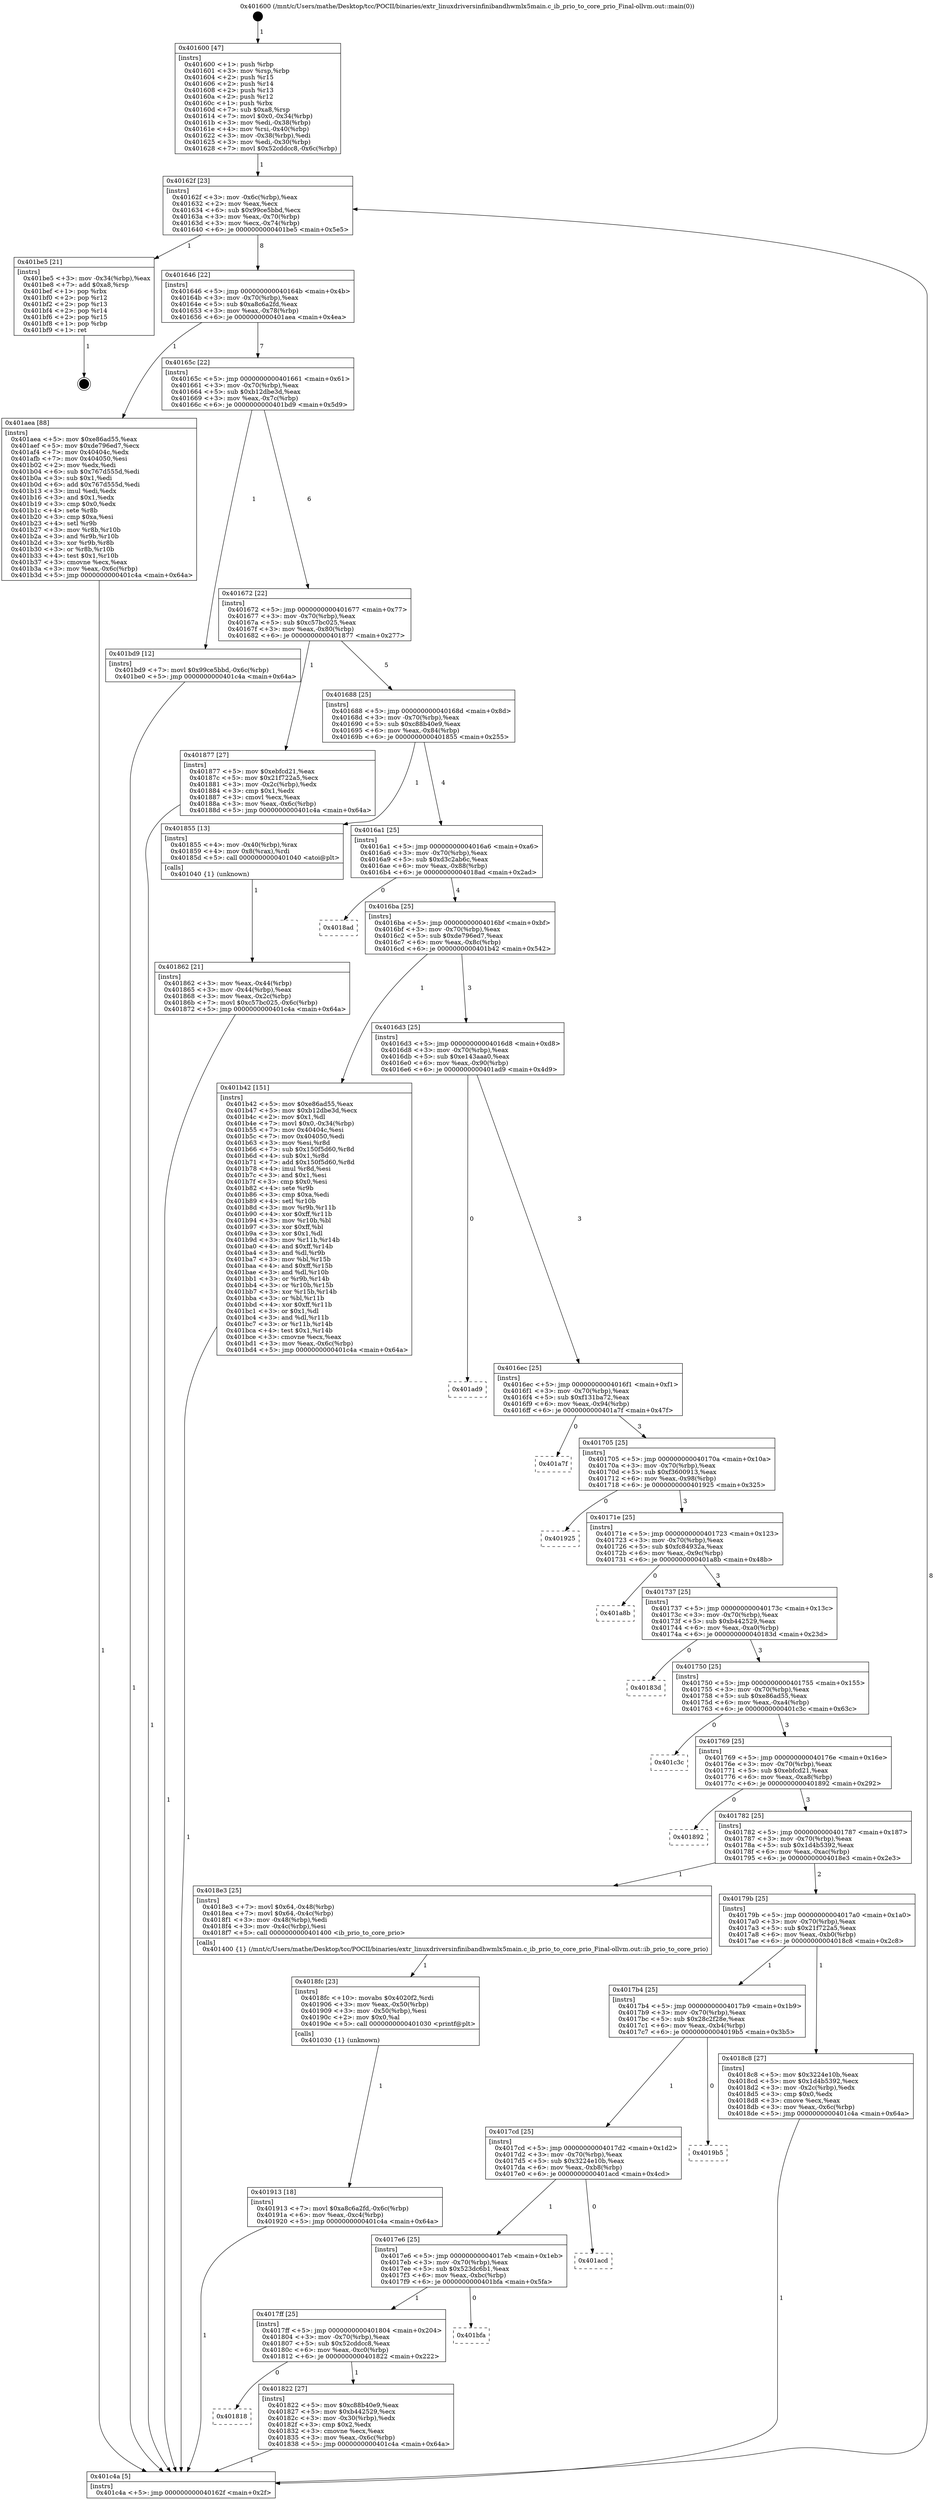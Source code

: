 digraph "0x401600" {
  label = "0x401600 (/mnt/c/Users/mathe/Desktop/tcc/POCII/binaries/extr_linuxdriversinfinibandhwmlx5main.c_ib_prio_to_core_prio_Final-ollvm.out::main(0))"
  labelloc = "t"
  node[shape=record]

  Entry [label="",width=0.3,height=0.3,shape=circle,fillcolor=black,style=filled]
  "0x40162f" [label="{
     0x40162f [23]\l
     | [instrs]\l
     &nbsp;&nbsp;0x40162f \<+3\>: mov -0x6c(%rbp),%eax\l
     &nbsp;&nbsp;0x401632 \<+2\>: mov %eax,%ecx\l
     &nbsp;&nbsp;0x401634 \<+6\>: sub $0x99ce5bbd,%ecx\l
     &nbsp;&nbsp;0x40163a \<+3\>: mov %eax,-0x70(%rbp)\l
     &nbsp;&nbsp;0x40163d \<+3\>: mov %ecx,-0x74(%rbp)\l
     &nbsp;&nbsp;0x401640 \<+6\>: je 0000000000401be5 \<main+0x5e5\>\l
  }"]
  "0x401be5" [label="{
     0x401be5 [21]\l
     | [instrs]\l
     &nbsp;&nbsp;0x401be5 \<+3\>: mov -0x34(%rbp),%eax\l
     &nbsp;&nbsp;0x401be8 \<+7\>: add $0xa8,%rsp\l
     &nbsp;&nbsp;0x401bef \<+1\>: pop %rbx\l
     &nbsp;&nbsp;0x401bf0 \<+2\>: pop %r12\l
     &nbsp;&nbsp;0x401bf2 \<+2\>: pop %r13\l
     &nbsp;&nbsp;0x401bf4 \<+2\>: pop %r14\l
     &nbsp;&nbsp;0x401bf6 \<+2\>: pop %r15\l
     &nbsp;&nbsp;0x401bf8 \<+1\>: pop %rbp\l
     &nbsp;&nbsp;0x401bf9 \<+1\>: ret\l
  }"]
  "0x401646" [label="{
     0x401646 [22]\l
     | [instrs]\l
     &nbsp;&nbsp;0x401646 \<+5\>: jmp 000000000040164b \<main+0x4b\>\l
     &nbsp;&nbsp;0x40164b \<+3\>: mov -0x70(%rbp),%eax\l
     &nbsp;&nbsp;0x40164e \<+5\>: sub $0xa8c6a2fd,%eax\l
     &nbsp;&nbsp;0x401653 \<+3\>: mov %eax,-0x78(%rbp)\l
     &nbsp;&nbsp;0x401656 \<+6\>: je 0000000000401aea \<main+0x4ea\>\l
  }"]
  Exit [label="",width=0.3,height=0.3,shape=circle,fillcolor=black,style=filled,peripheries=2]
  "0x401aea" [label="{
     0x401aea [88]\l
     | [instrs]\l
     &nbsp;&nbsp;0x401aea \<+5\>: mov $0xe86ad55,%eax\l
     &nbsp;&nbsp;0x401aef \<+5\>: mov $0xde796ed7,%ecx\l
     &nbsp;&nbsp;0x401af4 \<+7\>: mov 0x40404c,%edx\l
     &nbsp;&nbsp;0x401afb \<+7\>: mov 0x404050,%esi\l
     &nbsp;&nbsp;0x401b02 \<+2\>: mov %edx,%edi\l
     &nbsp;&nbsp;0x401b04 \<+6\>: sub $0x767d555d,%edi\l
     &nbsp;&nbsp;0x401b0a \<+3\>: sub $0x1,%edi\l
     &nbsp;&nbsp;0x401b0d \<+6\>: add $0x767d555d,%edi\l
     &nbsp;&nbsp;0x401b13 \<+3\>: imul %edi,%edx\l
     &nbsp;&nbsp;0x401b16 \<+3\>: and $0x1,%edx\l
     &nbsp;&nbsp;0x401b19 \<+3\>: cmp $0x0,%edx\l
     &nbsp;&nbsp;0x401b1c \<+4\>: sete %r8b\l
     &nbsp;&nbsp;0x401b20 \<+3\>: cmp $0xa,%esi\l
     &nbsp;&nbsp;0x401b23 \<+4\>: setl %r9b\l
     &nbsp;&nbsp;0x401b27 \<+3\>: mov %r8b,%r10b\l
     &nbsp;&nbsp;0x401b2a \<+3\>: and %r9b,%r10b\l
     &nbsp;&nbsp;0x401b2d \<+3\>: xor %r9b,%r8b\l
     &nbsp;&nbsp;0x401b30 \<+3\>: or %r8b,%r10b\l
     &nbsp;&nbsp;0x401b33 \<+4\>: test $0x1,%r10b\l
     &nbsp;&nbsp;0x401b37 \<+3\>: cmovne %ecx,%eax\l
     &nbsp;&nbsp;0x401b3a \<+3\>: mov %eax,-0x6c(%rbp)\l
     &nbsp;&nbsp;0x401b3d \<+5\>: jmp 0000000000401c4a \<main+0x64a\>\l
  }"]
  "0x40165c" [label="{
     0x40165c [22]\l
     | [instrs]\l
     &nbsp;&nbsp;0x40165c \<+5\>: jmp 0000000000401661 \<main+0x61\>\l
     &nbsp;&nbsp;0x401661 \<+3\>: mov -0x70(%rbp),%eax\l
     &nbsp;&nbsp;0x401664 \<+5\>: sub $0xb12dbe3d,%eax\l
     &nbsp;&nbsp;0x401669 \<+3\>: mov %eax,-0x7c(%rbp)\l
     &nbsp;&nbsp;0x40166c \<+6\>: je 0000000000401bd9 \<main+0x5d9\>\l
  }"]
  "0x401913" [label="{
     0x401913 [18]\l
     | [instrs]\l
     &nbsp;&nbsp;0x401913 \<+7\>: movl $0xa8c6a2fd,-0x6c(%rbp)\l
     &nbsp;&nbsp;0x40191a \<+6\>: mov %eax,-0xc4(%rbp)\l
     &nbsp;&nbsp;0x401920 \<+5\>: jmp 0000000000401c4a \<main+0x64a\>\l
  }"]
  "0x401bd9" [label="{
     0x401bd9 [12]\l
     | [instrs]\l
     &nbsp;&nbsp;0x401bd9 \<+7\>: movl $0x99ce5bbd,-0x6c(%rbp)\l
     &nbsp;&nbsp;0x401be0 \<+5\>: jmp 0000000000401c4a \<main+0x64a\>\l
  }"]
  "0x401672" [label="{
     0x401672 [22]\l
     | [instrs]\l
     &nbsp;&nbsp;0x401672 \<+5\>: jmp 0000000000401677 \<main+0x77\>\l
     &nbsp;&nbsp;0x401677 \<+3\>: mov -0x70(%rbp),%eax\l
     &nbsp;&nbsp;0x40167a \<+5\>: sub $0xc57bc025,%eax\l
     &nbsp;&nbsp;0x40167f \<+3\>: mov %eax,-0x80(%rbp)\l
     &nbsp;&nbsp;0x401682 \<+6\>: je 0000000000401877 \<main+0x277\>\l
  }"]
  "0x4018fc" [label="{
     0x4018fc [23]\l
     | [instrs]\l
     &nbsp;&nbsp;0x4018fc \<+10\>: movabs $0x4020f2,%rdi\l
     &nbsp;&nbsp;0x401906 \<+3\>: mov %eax,-0x50(%rbp)\l
     &nbsp;&nbsp;0x401909 \<+3\>: mov -0x50(%rbp),%esi\l
     &nbsp;&nbsp;0x40190c \<+2\>: mov $0x0,%al\l
     &nbsp;&nbsp;0x40190e \<+5\>: call 0000000000401030 \<printf@plt\>\l
     | [calls]\l
     &nbsp;&nbsp;0x401030 \{1\} (unknown)\l
  }"]
  "0x401877" [label="{
     0x401877 [27]\l
     | [instrs]\l
     &nbsp;&nbsp;0x401877 \<+5\>: mov $0xebfcd21,%eax\l
     &nbsp;&nbsp;0x40187c \<+5\>: mov $0x21f722a5,%ecx\l
     &nbsp;&nbsp;0x401881 \<+3\>: mov -0x2c(%rbp),%edx\l
     &nbsp;&nbsp;0x401884 \<+3\>: cmp $0x1,%edx\l
     &nbsp;&nbsp;0x401887 \<+3\>: cmovl %ecx,%eax\l
     &nbsp;&nbsp;0x40188a \<+3\>: mov %eax,-0x6c(%rbp)\l
     &nbsp;&nbsp;0x40188d \<+5\>: jmp 0000000000401c4a \<main+0x64a\>\l
  }"]
  "0x401688" [label="{
     0x401688 [25]\l
     | [instrs]\l
     &nbsp;&nbsp;0x401688 \<+5\>: jmp 000000000040168d \<main+0x8d\>\l
     &nbsp;&nbsp;0x40168d \<+3\>: mov -0x70(%rbp),%eax\l
     &nbsp;&nbsp;0x401690 \<+5\>: sub $0xc88b40e9,%eax\l
     &nbsp;&nbsp;0x401695 \<+6\>: mov %eax,-0x84(%rbp)\l
     &nbsp;&nbsp;0x40169b \<+6\>: je 0000000000401855 \<main+0x255\>\l
  }"]
  "0x401862" [label="{
     0x401862 [21]\l
     | [instrs]\l
     &nbsp;&nbsp;0x401862 \<+3\>: mov %eax,-0x44(%rbp)\l
     &nbsp;&nbsp;0x401865 \<+3\>: mov -0x44(%rbp),%eax\l
     &nbsp;&nbsp;0x401868 \<+3\>: mov %eax,-0x2c(%rbp)\l
     &nbsp;&nbsp;0x40186b \<+7\>: movl $0xc57bc025,-0x6c(%rbp)\l
     &nbsp;&nbsp;0x401872 \<+5\>: jmp 0000000000401c4a \<main+0x64a\>\l
  }"]
  "0x401855" [label="{
     0x401855 [13]\l
     | [instrs]\l
     &nbsp;&nbsp;0x401855 \<+4\>: mov -0x40(%rbp),%rax\l
     &nbsp;&nbsp;0x401859 \<+4\>: mov 0x8(%rax),%rdi\l
     &nbsp;&nbsp;0x40185d \<+5\>: call 0000000000401040 \<atoi@plt\>\l
     | [calls]\l
     &nbsp;&nbsp;0x401040 \{1\} (unknown)\l
  }"]
  "0x4016a1" [label="{
     0x4016a1 [25]\l
     | [instrs]\l
     &nbsp;&nbsp;0x4016a1 \<+5\>: jmp 00000000004016a6 \<main+0xa6\>\l
     &nbsp;&nbsp;0x4016a6 \<+3\>: mov -0x70(%rbp),%eax\l
     &nbsp;&nbsp;0x4016a9 \<+5\>: sub $0xd3c2ab6c,%eax\l
     &nbsp;&nbsp;0x4016ae \<+6\>: mov %eax,-0x88(%rbp)\l
     &nbsp;&nbsp;0x4016b4 \<+6\>: je 00000000004018ad \<main+0x2ad\>\l
  }"]
  "0x401600" [label="{
     0x401600 [47]\l
     | [instrs]\l
     &nbsp;&nbsp;0x401600 \<+1\>: push %rbp\l
     &nbsp;&nbsp;0x401601 \<+3\>: mov %rsp,%rbp\l
     &nbsp;&nbsp;0x401604 \<+2\>: push %r15\l
     &nbsp;&nbsp;0x401606 \<+2\>: push %r14\l
     &nbsp;&nbsp;0x401608 \<+2\>: push %r13\l
     &nbsp;&nbsp;0x40160a \<+2\>: push %r12\l
     &nbsp;&nbsp;0x40160c \<+1\>: push %rbx\l
     &nbsp;&nbsp;0x40160d \<+7\>: sub $0xa8,%rsp\l
     &nbsp;&nbsp;0x401614 \<+7\>: movl $0x0,-0x34(%rbp)\l
     &nbsp;&nbsp;0x40161b \<+3\>: mov %edi,-0x38(%rbp)\l
     &nbsp;&nbsp;0x40161e \<+4\>: mov %rsi,-0x40(%rbp)\l
     &nbsp;&nbsp;0x401622 \<+3\>: mov -0x38(%rbp),%edi\l
     &nbsp;&nbsp;0x401625 \<+3\>: mov %edi,-0x30(%rbp)\l
     &nbsp;&nbsp;0x401628 \<+7\>: movl $0x52cddcc8,-0x6c(%rbp)\l
  }"]
  "0x4018ad" [label="{
     0x4018ad\l
  }", style=dashed]
  "0x4016ba" [label="{
     0x4016ba [25]\l
     | [instrs]\l
     &nbsp;&nbsp;0x4016ba \<+5\>: jmp 00000000004016bf \<main+0xbf\>\l
     &nbsp;&nbsp;0x4016bf \<+3\>: mov -0x70(%rbp),%eax\l
     &nbsp;&nbsp;0x4016c2 \<+5\>: sub $0xde796ed7,%eax\l
     &nbsp;&nbsp;0x4016c7 \<+6\>: mov %eax,-0x8c(%rbp)\l
     &nbsp;&nbsp;0x4016cd \<+6\>: je 0000000000401b42 \<main+0x542\>\l
  }"]
  "0x401c4a" [label="{
     0x401c4a [5]\l
     | [instrs]\l
     &nbsp;&nbsp;0x401c4a \<+5\>: jmp 000000000040162f \<main+0x2f\>\l
  }"]
  "0x401b42" [label="{
     0x401b42 [151]\l
     | [instrs]\l
     &nbsp;&nbsp;0x401b42 \<+5\>: mov $0xe86ad55,%eax\l
     &nbsp;&nbsp;0x401b47 \<+5\>: mov $0xb12dbe3d,%ecx\l
     &nbsp;&nbsp;0x401b4c \<+2\>: mov $0x1,%dl\l
     &nbsp;&nbsp;0x401b4e \<+7\>: movl $0x0,-0x34(%rbp)\l
     &nbsp;&nbsp;0x401b55 \<+7\>: mov 0x40404c,%esi\l
     &nbsp;&nbsp;0x401b5c \<+7\>: mov 0x404050,%edi\l
     &nbsp;&nbsp;0x401b63 \<+3\>: mov %esi,%r8d\l
     &nbsp;&nbsp;0x401b66 \<+7\>: sub $0x150f5d60,%r8d\l
     &nbsp;&nbsp;0x401b6d \<+4\>: sub $0x1,%r8d\l
     &nbsp;&nbsp;0x401b71 \<+7\>: add $0x150f5d60,%r8d\l
     &nbsp;&nbsp;0x401b78 \<+4\>: imul %r8d,%esi\l
     &nbsp;&nbsp;0x401b7c \<+3\>: and $0x1,%esi\l
     &nbsp;&nbsp;0x401b7f \<+3\>: cmp $0x0,%esi\l
     &nbsp;&nbsp;0x401b82 \<+4\>: sete %r9b\l
     &nbsp;&nbsp;0x401b86 \<+3\>: cmp $0xa,%edi\l
     &nbsp;&nbsp;0x401b89 \<+4\>: setl %r10b\l
     &nbsp;&nbsp;0x401b8d \<+3\>: mov %r9b,%r11b\l
     &nbsp;&nbsp;0x401b90 \<+4\>: xor $0xff,%r11b\l
     &nbsp;&nbsp;0x401b94 \<+3\>: mov %r10b,%bl\l
     &nbsp;&nbsp;0x401b97 \<+3\>: xor $0xff,%bl\l
     &nbsp;&nbsp;0x401b9a \<+3\>: xor $0x1,%dl\l
     &nbsp;&nbsp;0x401b9d \<+3\>: mov %r11b,%r14b\l
     &nbsp;&nbsp;0x401ba0 \<+4\>: and $0xff,%r14b\l
     &nbsp;&nbsp;0x401ba4 \<+3\>: and %dl,%r9b\l
     &nbsp;&nbsp;0x401ba7 \<+3\>: mov %bl,%r15b\l
     &nbsp;&nbsp;0x401baa \<+4\>: and $0xff,%r15b\l
     &nbsp;&nbsp;0x401bae \<+3\>: and %dl,%r10b\l
     &nbsp;&nbsp;0x401bb1 \<+3\>: or %r9b,%r14b\l
     &nbsp;&nbsp;0x401bb4 \<+3\>: or %r10b,%r15b\l
     &nbsp;&nbsp;0x401bb7 \<+3\>: xor %r15b,%r14b\l
     &nbsp;&nbsp;0x401bba \<+3\>: or %bl,%r11b\l
     &nbsp;&nbsp;0x401bbd \<+4\>: xor $0xff,%r11b\l
     &nbsp;&nbsp;0x401bc1 \<+3\>: or $0x1,%dl\l
     &nbsp;&nbsp;0x401bc4 \<+3\>: and %dl,%r11b\l
     &nbsp;&nbsp;0x401bc7 \<+3\>: or %r11b,%r14b\l
     &nbsp;&nbsp;0x401bca \<+4\>: test $0x1,%r14b\l
     &nbsp;&nbsp;0x401bce \<+3\>: cmovne %ecx,%eax\l
     &nbsp;&nbsp;0x401bd1 \<+3\>: mov %eax,-0x6c(%rbp)\l
     &nbsp;&nbsp;0x401bd4 \<+5\>: jmp 0000000000401c4a \<main+0x64a\>\l
  }"]
  "0x4016d3" [label="{
     0x4016d3 [25]\l
     | [instrs]\l
     &nbsp;&nbsp;0x4016d3 \<+5\>: jmp 00000000004016d8 \<main+0xd8\>\l
     &nbsp;&nbsp;0x4016d8 \<+3\>: mov -0x70(%rbp),%eax\l
     &nbsp;&nbsp;0x4016db \<+5\>: sub $0xe143aaa0,%eax\l
     &nbsp;&nbsp;0x4016e0 \<+6\>: mov %eax,-0x90(%rbp)\l
     &nbsp;&nbsp;0x4016e6 \<+6\>: je 0000000000401ad9 \<main+0x4d9\>\l
  }"]
  "0x401818" [label="{
     0x401818\l
  }", style=dashed]
  "0x401ad9" [label="{
     0x401ad9\l
  }", style=dashed]
  "0x4016ec" [label="{
     0x4016ec [25]\l
     | [instrs]\l
     &nbsp;&nbsp;0x4016ec \<+5\>: jmp 00000000004016f1 \<main+0xf1\>\l
     &nbsp;&nbsp;0x4016f1 \<+3\>: mov -0x70(%rbp),%eax\l
     &nbsp;&nbsp;0x4016f4 \<+5\>: sub $0xf131ba72,%eax\l
     &nbsp;&nbsp;0x4016f9 \<+6\>: mov %eax,-0x94(%rbp)\l
     &nbsp;&nbsp;0x4016ff \<+6\>: je 0000000000401a7f \<main+0x47f\>\l
  }"]
  "0x401822" [label="{
     0x401822 [27]\l
     | [instrs]\l
     &nbsp;&nbsp;0x401822 \<+5\>: mov $0xc88b40e9,%eax\l
     &nbsp;&nbsp;0x401827 \<+5\>: mov $0xb442529,%ecx\l
     &nbsp;&nbsp;0x40182c \<+3\>: mov -0x30(%rbp),%edx\l
     &nbsp;&nbsp;0x40182f \<+3\>: cmp $0x2,%edx\l
     &nbsp;&nbsp;0x401832 \<+3\>: cmovne %ecx,%eax\l
     &nbsp;&nbsp;0x401835 \<+3\>: mov %eax,-0x6c(%rbp)\l
     &nbsp;&nbsp;0x401838 \<+5\>: jmp 0000000000401c4a \<main+0x64a\>\l
  }"]
  "0x401a7f" [label="{
     0x401a7f\l
  }", style=dashed]
  "0x401705" [label="{
     0x401705 [25]\l
     | [instrs]\l
     &nbsp;&nbsp;0x401705 \<+5\>: jmp 000000000040170a \<main+0x10a\>\l
     &nbsp;&nbsp;0x40170a \<+3\>: mov -0x70(%rbp),%eax\l
     &nbsp;&nbsp;0x40170d \<+5\>: sub $0xf3600913,%eax\l
     &nbsp;&nbsp;0x401712 \<+6\>: mov %eax,-0x98(%rbp)\l
     &nbsp;&nbsp;0x401718 \<+6\>: je 0000000000401925 \<main+0x325\>\l
  }"]
  "0x4017ff" [label="{
     0x4017ff [25]\l
     | [instrs]\l
     &nbsp;&nbsp;0x4017ff \<+5\>: jmp 0000000000401804 \<main+0x204\>\l
     &nbsp;&nbsp;0x401804 \<+3\>: mov -0x70(%rbp),%eax\l
     &nbsp;&nbsp;0x401807 \<+5\>: sub $0x52cddcc8,%eax\l
     &nbsp;&nbsp;0x40180c \<+6\>: mov %eax,-0xc0(%rbp)\l
     &nbsp;&nbsp;0x401812 \<+6\>: je 0000000000401822 \<main+0x222\>\l
  }"]
  "0x401925" [label="{
     0x401925\l
  }", style=dashed]
  "0x40171e" [label="{
     0x40171e [25]\l
     | [instrs]\l
     &nbsp;&nbsp;0x40171e \<+5\>: jmp 0000000000401723 \<main+0x123\>\l
     &nbsp;&nbsp;0x401723 \<+3\>: mov -0x70(%rbp),%eax\l
     &nbsp;&nbsp;0x401726 \<+5\>: sub $0xfc84932a,%eax\l
     &nbsp;&nbsp;0x40172b \<+6\>: mov %eax,-0x9c(%rbp)\l
     &nbsp;&nbsp;0x401731 \<+6\>: je 0000000000401a8b \<main+0x48b\>\l
  }"]
  "0x401bfa" [label="{
     0x401bfa\l
  }", style=dashed]
  "0x401a8b" [label="{
     0x401a8b\l
  }", style=dashed]
  "0x401737" [label="{
     0x401737 [25]\l
     | [instrs]\l
     &nbsp;&nbsp;0x401737 \<+5\>: jmp 000000000040173c \<main+0x13c\>\l
     &nbsp;&nbsp;0x40173c \<+3\>: mov -0x70(%rbp),%eax\l
     &nbsp;&nbsp;0x40173f \<+5\>: sub $0xb442529,%eax\l
     &nbsp;&nbsp;0x401744 \<+6\>: mov %eax,-0xa0(%rbp)\l
     &nbsp;&nbsp;0x40174a \<+6\>: je 000000000040183d \<main+0x23d\>\l
  }"]
  "0x4017e6" [label="{
     0x4017e6 [25]\l
     | [instrs]\l
     &nbsp;&nbsp;0x4017e6 \<+5\>: jmp 00000000004017eb \<main+0x1eb\>\l
     &nbsp;&nbsp;0x4017eb \<+3\>: mov -0x70(%rbp),%eax\l
     &nbsp;&nbsp;0x4017ee \<+5\>: sub $0x523dc6b1,%eax\l
     &nbsp;&nbsp;0x4017f3 \<+6\>: mov %eax,-0xbc(%rbp)\l
     &nbsp;&nbsp;0x4017f9 \<+6\>: je 0000000000401bfa \<main+0x5fa\>\l
  }"]
  "0x40183d" [label="{
     0x40183d\l
  }", style=dashed]
  "0x401750" [label="{
     0x401750 [25]\l
     | [instrs]\l
     &nbsp;&nbsp;0x401750 \<+5\>: jmp 0000000000401755 \<main+0x155\>\l
     &nbsp;&nbsp;0x401755 \<+3\>: mov -0x70(%rbp),%eax\l
     &nbsp;&nbsp;0x401758 \<+5\>: sub $0xe86ad55,%eax\l
     &nbsp;&nbsp;0x40175d \<+6\>: mov %eax,-0xa4(%rbp)\l
     &nbsp;&nbsp;0x401763 \<+6\>: je 0000000000401c3c \<main+0x63c\>\l
  }"]
  "0x401acd" [label="{
     0x401acd\l
  }", style=dashed]
  "0x401c3c" [label="{
     0x401c3c\l
  }", style=dashed]
  "0x401769" [label="{
     0x401769 [25]\l
     | [instrs]\l
     &nbsp;&nbsp;0x401769 \<+5\>: jmp 000000000040176e \<main+0x16e\>\l
     &nbsp;&nbsp;0x40176e \<+3\>: mov -0x70(%rbp),%eax\l
     &nbsp;&nbsp;0x401771 \<+5\>: sub $0xebfcd21,%eax\l
     &nbsp;&nbsp;0x401776 \<+6\>: mov %eax,-0xa8(%rbp)\l
     &nbsp;&nbsp;0x40177c \<+6\>: je 0000000000401892 \<main+0x292\>\l
  }"]
  "0x4017cd" [label="{
     0x4017cd [25]\l
     | [instrs]\l
     &nbsp;&nbsp;0x4017cd \<+5\>: jmp 00000000004017d2 \<main+0x1d2\>\l
     &nbsp;&nbsp;0x4017d2 \<+3\>: mov -0x70(%rbp),%eax\l
     &nbsp;&nbsp;0x4017d5 \<+5\>: sub $0x3224e10b,%eax\l
     &nbsp;&nbsp;0x4017da \<+6\>: mov %eax,-0xb8(%rbp)\l
     &nbsp;&nbsp;0x4017e0 \<+6\>: je 0000000000401acd \<main+0x4cd\>\l
  }"]
  "0x401892" [label="{
     0x401892\l
  }", style=dashed]
  "0x401782" [label="{
     0x401782 [25]\l
     | [instrs]\l
     &nbsp;&nbsp;0x401782 \<+5\>: jmp 0000000000401787 \<main+0x187\>\l
     &nbsp;&nbsp;0x401787 \<+3\>: mov -0x70(%rbp),%eax\l
     &nbsp;&nbsp;0x40178a \<+5\>: sub $0x1d4b5392,%eax\l
     &nbsp;&nbsp;0x40178f \<+6\>: mov %eax,-0xac(%rbp)\l
     &nbsp;&nbsp;0x401795 \<+6\>: je 00000000004018e3 \<main+0x2e3\>\l
  }"]
  "0x4019b5" [label="{
     0x4019b5\l
  }", style=dashed]
  "0x4018e3" [label="{
     0x4018e3 [25]\l
     | [instrs]\l
     &nbsp;&nbsp;0x4018e3 \<+7\>: movl $0x64,-0x48(%rbp)\l
     &nbsp;&nbsp;0x4018ea \<+7\>: movl $0x64,-0x4c(%rbp)\l
     &nbsp;&nbsp;0x4018f1 \<+3\>: mov -0x48(%rbp),%edi\l
     &nbsp;&nbsp;0x4018f4 \<+3\>: mov -0x4c(%rbp),%esi\l
     &nbsp;&nbsp;0x4018f7 \<+5\>: call 0000000000401400 \<ib_prio_to_core_prio\>\l
     | [calls]\l
     &nbsp;&nbsp;0x401400 \{1\} (/mnt/c/Users/mathe/Desktop/tcc/POCII/binaries/extr_linuxdriversinfinibandhwmlx5main.c_ib_prio_to_core_prio_Final-ollvm.out::ib_prio_to_core_prio)\l
  }"]
  "0x40179b" [label="{
     0x40179b [25]\l
     | [instrs]\l
     &nbsp;&nbsp;0x40179b \<+5\>: jmp 00000000004017a0 \<main+0x1a0\>\l
     &nbsp;&nbsp;0x4017a0 \<+3\>: mov -0x70(%rbp),%eax\l
     &nbsp;&nbsp;0x4017a3 \<+5\>: sub $0x21f722a5,%eax\l
     &nbsp;&nbsp;0x4017a8 \<+6\>: mov %eax,-0xb0(%rbp)\l
     &nbsp;&nbsp;0x4017ae \<+6\>: je 00000000004018c8 \<main+0x2c8\>\l
  }"]
  "0x4017b4" [label="{
     0x4017b4 [25]\l
     | [instrs]\l
     &nbsp;&nbsp;0x4017b4 \<+5\>: jmp 00000000004017b9 \<main+0x1b9\>\l
     &nbsp;&nbsp;0x4017b9 \<+3\>: mov -0x70(%rbp),%eax\l
     &nbsp;&nbsp;0x4017bc \<+5\>: sub $0x28c2f28e,%eax\l
     &nbsp;&nbsp;0x4017c1 \<+6\>: mov %eax,-0xb4(%rbp)\l
     &nbsp;&nbsp;0x4017c7 \<+6\>: je 00000000004019b5 \<main+0x3b5\>\l
  }"]
  "0x4018c8" [label="{
     0x4018c8 [27]\l
     | [instrs]\l
     &nbsp;&nbsp;0x4018c8 \<+5\>: mov $0x3224e10b,%eax\l
     &nbsp;&nbsp;0x4018cd \<+5\>: mov $0x1d4b5392,%ecx\l
     &nbsp;&nbsp;0x4018d2 \<+3\>: mov -0x2c(%rbp),%edx\l
     &nbsp;&nbsp;0x4018d5 \<+3\>: cmp $0x0,%edx\l
     &nbsp;&nbsp;0x4018d8 \<+3\>: cmove %ecx,%eax\l
     &nbsp;&nbsp;0x4018db \<+3\>: mov %eax,-0x6c(%rbp)\l
     &nbsp;&nbsp;0x4018de \<+5\>: jmp 0000000000401c4a \<main+0x64a\>\l
  }"]
  Entry -> "0x401600" [label=" 1"]
  "0x40162f" -> "0x401be5" [label=" 1"]
  "0x40162f" -> "0x401646" [label=" 8"]
  "0x401be5" -> Exit [label=" 1"]
  "0x401646" -> "0x401aea" [label=" 1"]
  "0x401646" -> "0x40165c" [label=" 7"]
  "0x401bd9" -> "0x401c4a" [label=" 1"]
  "0x40165c" -> "0x401bd9" [label=" 1"]
  "0x40165c" -> "0x401672" [label=" 6"]
  "0x401b42" -> "0x401c4a" [label=" 1"]
  "0x401672" -> "0x401877" [label=" 1"]
  "0x401672" -> "0x401688" [label=" 5"]
  "0x401aea" -> "0x401c4a" [label=" 1"]
  "0x401688" -> "0x401855" [label=" 1"]
  "0x401688" -> "0x4016a1" [label=" 4"]
  "0x401913" -> "0x401c4a" [label=" 1"]
  "0x4016a1" -> "0x4018ad" [label=" 0"]
  "0x4016a1" -> "0x4016ba" [label=" 4"]
  "0x4018fc" -> "0x401913" [label=" 1"]
  "0x4016ba" -> "0x401b42" [label=" 1"]
  "0x4016ba" -> "0x4016d3" [label=" 3"]
  "0x4018e3" -> "0x4018fc" [label=" 1"]
  "0x4016d3" -> "0x401ad9" [label=" 0"]
  "0x4016d3" -> "0x4016ec" [label=" 3"]
  "0x4018c8" -> "0x401c4a" [label=" 1"]
  "0x4016ec" -> "0x401a7f" [label=" 0"]
  "0x4016ec" -> "0x401705" [label=" 3"]
  "0x401877" -> "0x401c4a" [label=" 1"]
  "0x401705" -> "0x401925" [label=" 0"]
  "0x401705" -> "0x40171e" [label=" 3"]
  "0x401855" -> "0x401862" [label=" 1"]
  "0x40171e" -> "0x401a8b" [label=" 0"]
  "0x40171e" -> "0x401737" [label=" 3"]
  "0x401c4a" -> "0x40162f" [label=" 8"]
  "0x401737" -> "0x40183d" [label=" 0"]
  "0x401737" -> "0x401750" [label=" 3"]
  "0x401822" -> "0x401c4a" [label=" 1"]
  "0x401750" -> "0x401c3c" [label=" 0"]
  "0x401750" -> "0x401769" [label=" 3"]
  "0x4017ff" -> "0x401818" [label=" 0"]
  "0x401769" -> "0x401892" [label=" 0"]
  "0x401769" -> "0x401782" [label=" 3"]
  "0x401862" -> "0x401c4a" [label=" 1"]
  "0x401782" -> "0x4018e3" [label=" 1"]
  "0x401782" -> "0x40179b" [label=" 2"]
  "0x4017e6" -> "0x4017ff" [label=" 1"]
  "0x40179b" -> "0x4018c8" [label=" 1"]
  "0x40179b" -> "0x4017b4" [label=" 1"]
  "0x4017e6" -> "0x401bfa" [label=" 0"]
  "0x4017b4" -> "0x4019b5" [label=" 0"]
  "0x4017b4" -> "0x4017cd" [label=" 1"]
  "0x4017ff" -> "0x401822" [label=" 1"]
  "0x4017cd" -> "0x401acd" [label=" 0"]
  "0x4017cd" -> "0x4017e6" [label=" 1"]
  "0x401600" -> "0x40162f" [label=" 1"]
}
